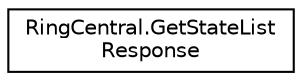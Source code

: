 digraph "Graphical Class Hierarchy"
{
 // LATEX_PDF_SIZE
  edge [fontname="Helvetica",fontsize="10",labelfontname="Helvetica",labelfontsize="10"];
  node [fontname="Helvetica",fontsize="10",shape=record];
  rankdir="LR";
  Node0 [label="RingCentral.GetStateList\lResponse",height=0.2,width=0.4,color="black", fillcolor="white", style="filled",URL="$classRingCentral_1_1GetStateListResponse.html",tooltip=" "];
}
